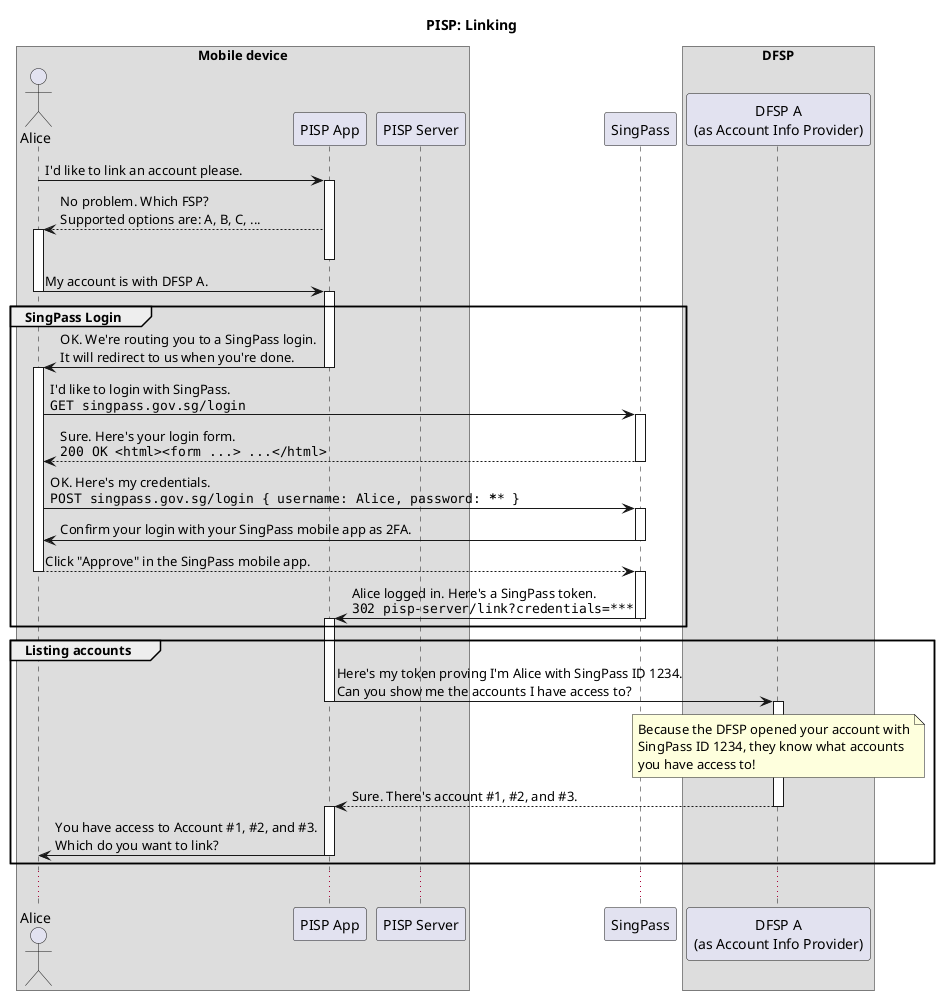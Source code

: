 @startuml

title PISP: Linking

box "Mobile device"
    actor Alice
    participant "PISP App" as App
    participant "PISP Server" as PISP
end box
participant "SingPass" as IP
box "DFSP"
    participant "DFSP A\n(as Account Info Provider)" as AIP
end box

Alice -> App: I'd like to link an account please.
activate App
App --> Alice: No problem. Which FSP?\nSupported options are: A, B, C, ...
activate Alice
deactivate App
Alice -> App: My account is with DFSP A.
deactivate Alice
activate App

group SingPass Login
    App -> Alice: OK. We're routing you to a SingPass login.\nIt will redirect to us when you're done.
    deactivate App
    activate Alice
    Alice -> IP: I'd like to login with SingPass.\n""GET singpass.gov.sg/login""
    activate IP
    IP --> Alice: Sure. Here's your login form.\n""200 OK <html><form ...> ...</html>""
    deactivate IP
    Alice -> IP: OK. Here's my credentials.\n""POST singpass.gov.sg/login { username: Alice, password: ****** }""
    activate IP
    IP -> Alice: Confirm your login with your SingPass mobile app as 2FA.
    deactivate IP
    Alice --> IP: Click "Approve" in the SingPass mobile app.
    deactivate Alice
    activate IP
    IP -> App: Alice logged in. Here's a SingPass token.\n""302 pisp-server/link?credentials=~*~*~*""
    deactivate IP
    activate App
end

group Listing accounts
    App -> AIP: Here's my token proving I'm Alice with SingPass ID 1234.\nCan you show me the accounts I have access to?
    deactivate App
    note over AIP
      Because the DFSP opened your account with
      SingPass ID 1234, they know what accounts
      you have access to!
    end note
    activate AIP
    AIP --> App: Sure. There's account #1, #2, and #3.
    deactivate AIP
    activate App
    App -> Alice: You have access to Account #1, #2, and #3.\nWhich do you want to link?
    deactivate App
end

...

@enduml
